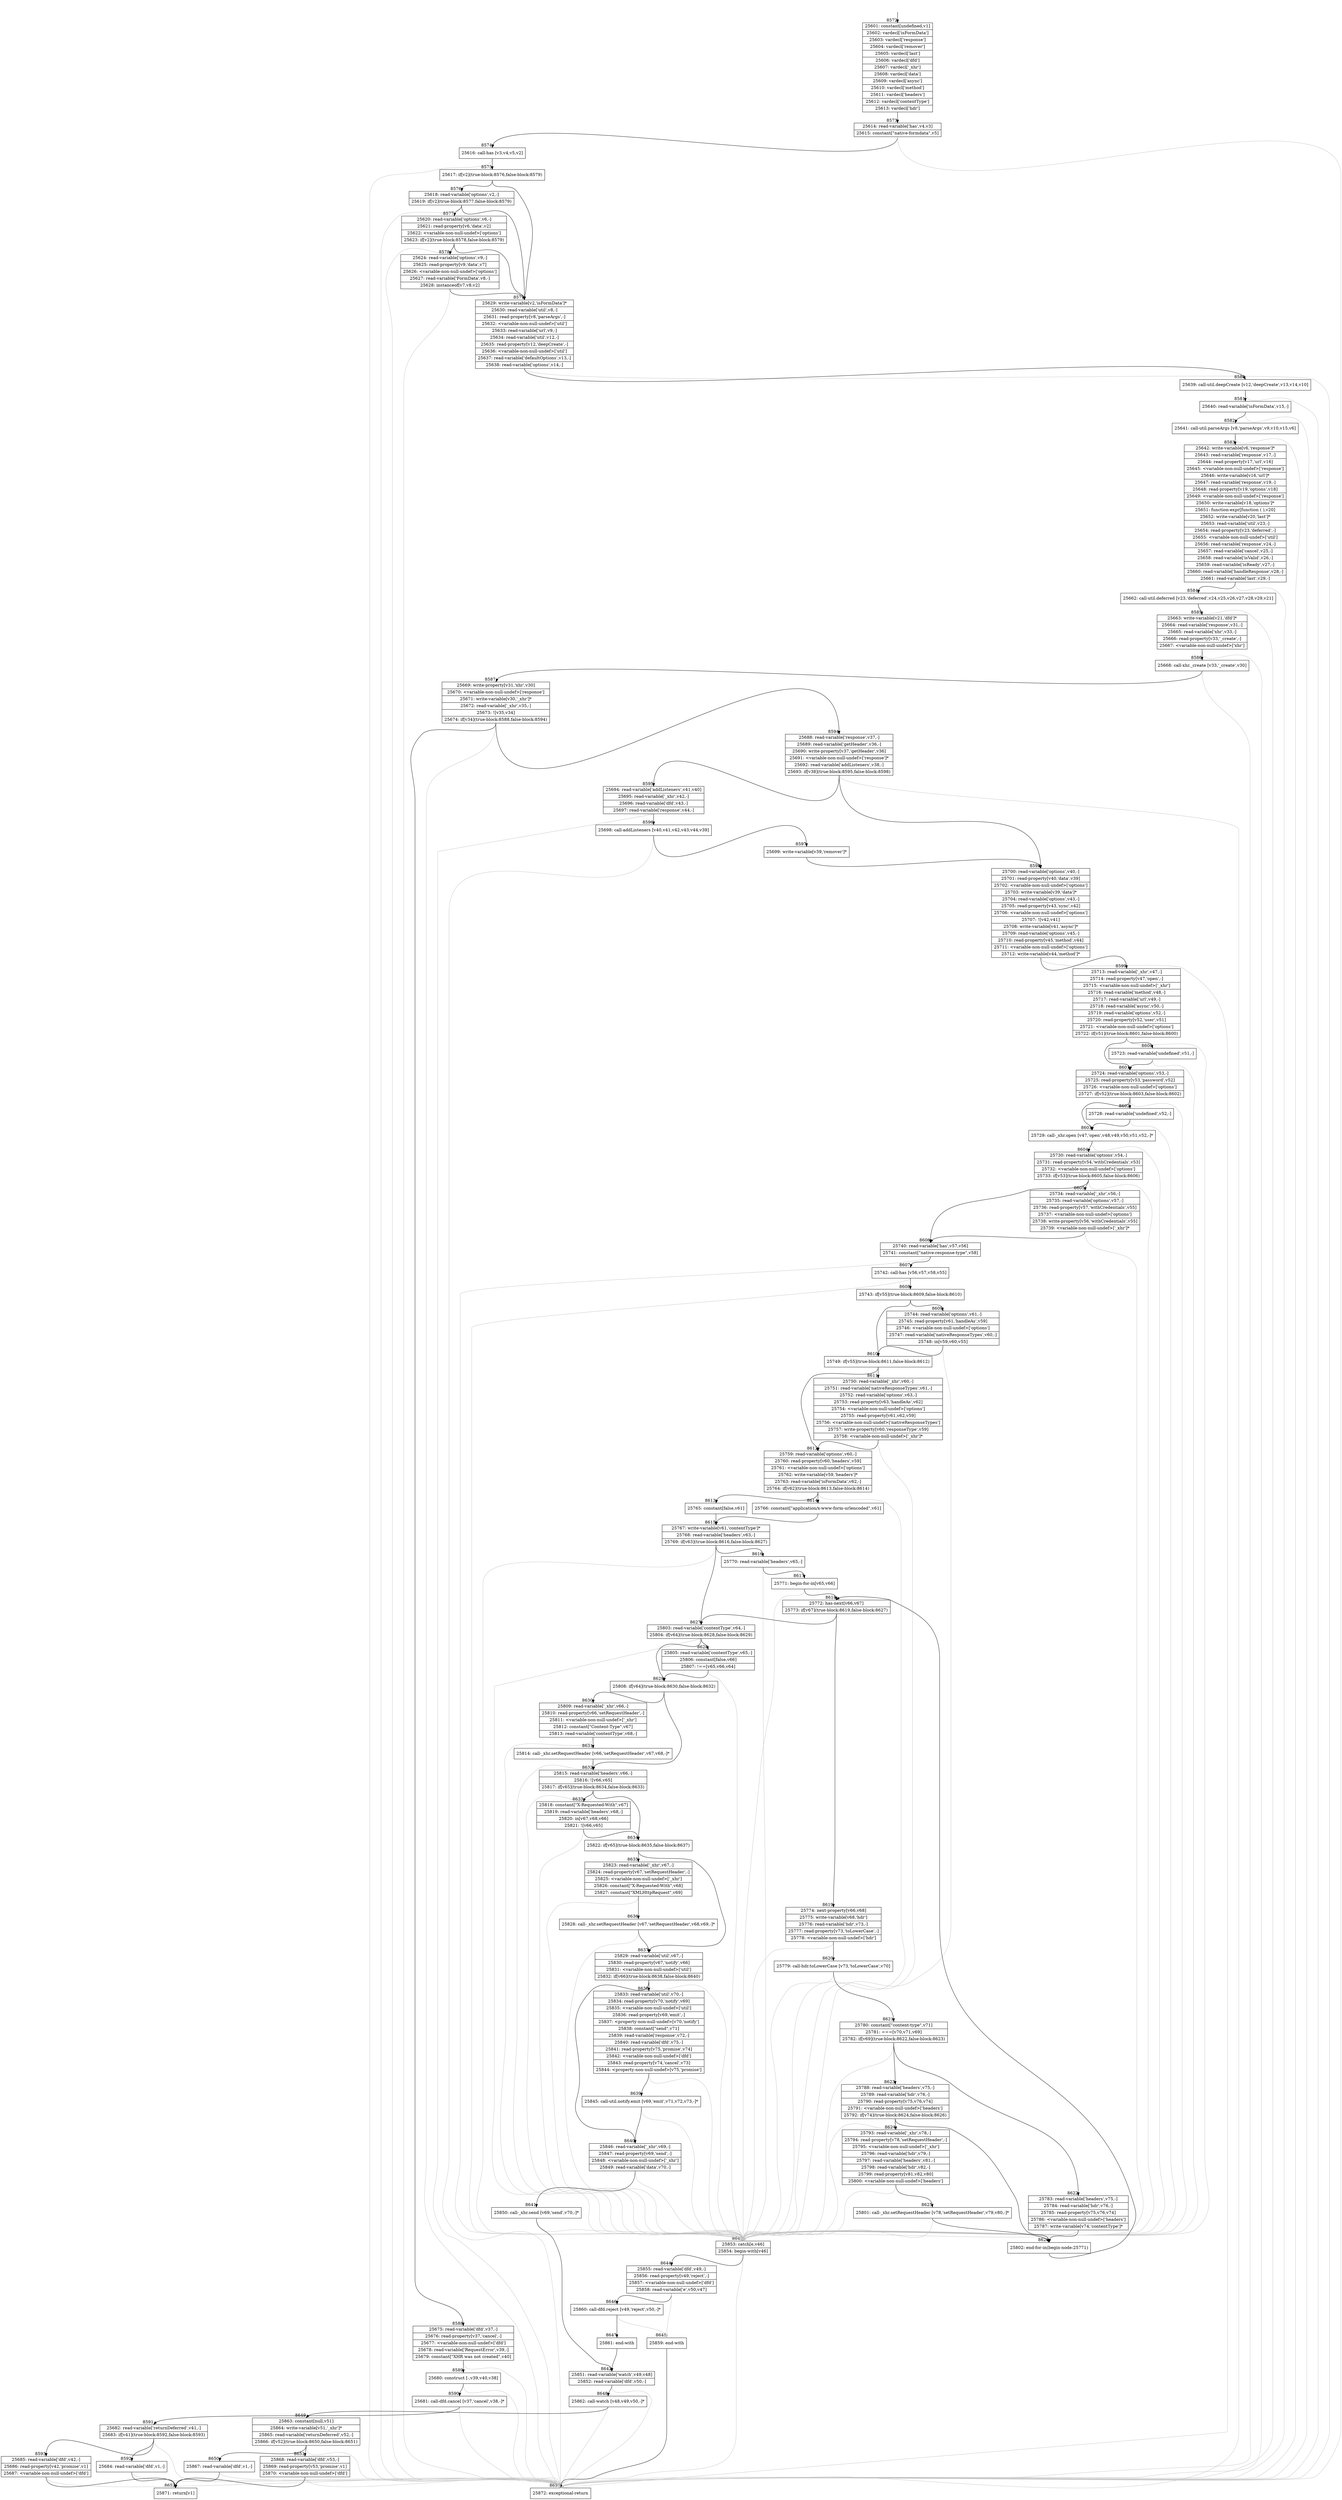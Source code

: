 digraph {
rankdir="TD"
BB_entry582[shape=none,label=""];
BB_entry582 -> BB8572 [tailport=s, headport=n, headlabel="    8572"]
BB8572 [shape=record label="{25601: constant[undefined,v1]|25602: vardecl['isFormData']|25603: vardecl['response']|25604: vardecl['remover']|25605: vardecl['last']|25606: vardecl['dfd']|25607: vardecl['_xhr']|25608: vardecl['data']|25609: vardecl['async']|25610: vardecl['method']|25611: vardecl['headers']|25612: vardecl['contentType']|25613: vardecl['hdr']}" ] 
BB8572 -> BB8573 [tailport=s, headport=n, headlabel="      8573"]
BB8573 [shape=record label="{25614: read-variable['has',v4,v3]|25615: constant[\"native-formdata\",v5]}" ] 
BB8573 -> BB8574 [tailport=s, headport=n, headlabel="      8574"]
BB8573 -> BB8653 [tailport=s, headport=n, color=gray, headlabel="      8653"]
BB8574 [shape=record label="{25616: call-has [v3,v4,v5,v2]}" ] 
BB8574 -> BB8575 [tailport=s, headport=n, headlabel="      8575"]
BB8574 -> BB8653 [tailport=s, headport=n, color=gray]
BB8575 [shape=record label="{25617: if[v2](true-block:8576,false-block:8579)}" ] 
BB8575 -> BB8579 [tailport=s, headport=n, headlabel="      8579"]
BB8575 -> BB8576 [tailport=s, headport=n, headlabel="      8576"]
BB8576 [shape=record label="{25618: read-variable['options',v2,-]|25619: if[v2](true-block:8577,false-block:8579)}" ] 
BB8576 -> BB8579 [tailport=s, headport=n]
BB8576 -> BB8577 [tailport=s, headport=n, headlabel="      8577"]
BB8576 -> BB8653 [tailport=s, headport=n, color=gray]
BB8577 [shape=record label="{25620: read-variable['options',v6,-]|25621: read-property[v6,'data',v2]|25622: \<variable-non-null-undef\>['options']|25623: if[v2](true-block:8578,false-block:8579)}" ] 
BB8577 -> BB8579 [tailport=s, headport=n]
BB8577 -> BB8578 [tailport=s, headport=n, headlabel="      8578"]
BB8577 -> BB8653 [tailport=s, headport=n, color=gray]
BB8578 [shape=record label="{25624: read-variable['options',v9,-]|25625: read-property[v9,'data',v7]|25626: \<variable-non-null-undef\>['options']|25627: read-variable['FormData',v8,-]|25628: instanceof[v7,v8,v2]}" ] 
BB8578 -> BB8579 [tailport=s, headport=n]
BB8578 -> BB8653 [tailport=s, headport=n, color=gray]
BB8579 [shape=record label="{25629: write-variable[v2,'isFormData']*|25630: read-variable['util',v8,-]|25631: read-property[v8,'parseArgs',-]|25632: \<variable-non-null-undef\>['util']|25633: read-variable['url',v9,-]|25634: read-variable['util',v12,-]|25635: read-property[v12,'deepCreate',-]|25636: \<variable-non-null-undef\>['util']|25637: read-variable['defaultOptions',v13,-]|25638: read-variable['options',v14,-]}" ] 
BB8579 -> BB8580 [tailport=s, headport=n, headlabel="      8580"]
BB8579 -> BB8653 [tailport=s, headport=n, color=gray]
BB8580 [shape=record label="{25639: call-util.deepCreate [v12,'deepCreate',v13,v14,v10]}" ] 
BB8580 -> BB8581 [tailport=s, headport=n, headlabel="      8581"]
BB8580 -> BB8653 [tailport=s, headport=n, color=gray]
BB8581 [shape=record label="{25640: read-variable['isFormData',v15,-]}" ] 
BB8581 -> BB8582 [tailport=s, headport=n, headlabel="      8582"]
BB8581 -> BB8653 [tailport=s, headport=n, color=gray]
BB8582 [shape=record label="{25641: call-util.parseArgs [v8,'parseArgs',v9,v10,v15,v6]}" ] 
BB8582 -> BB8583 [tailport=s, headport=n, headlabel="      8583"]
BB8582 -> BB8653 [tailport=s, headport=n, color=gray]
BB8583 [shape=record label="{25642: write-variable[v6,'response']*|25643: read-variable['response',v17,-]|25644: read-property[v17,'url',v16]|25645: \<variable-non-null-undef\>['response']|25646: write-variable[v16,'url']*|25647: read-variable['response',v19,-]|25648: read-property[v19,'options',v18]|25649: \<variable-non-null-undef\>['response']|25650: write-variable[v18,'options']*|25651: function-expr[function ( ),v20]|25652: write-variable[v20,'last']*|25653: read-variable['util',v23,-]|25654: read-property[v23,'deferred',-]|25655: \<variable-non-null-undef\>['util']|25656: read-variable['response',v24,-]|25657: read-variable['cancel',v25,-]|25658: read-variable['isValid',v26,-]|25659: read-variable['isReady',v27,-]|25660: read-variable['handleResponse',v28,-]|25661: read-variable['last',v29,-]}" ] 
BB8583 -> BB8584 [tailport=s, headport=n, headlabel="      8584"]
BB8583 -> BB8653 [tailport=s, headport=n, color=gray]
BB8584 [shape=record label="{25662: call-util.deferred [v23,'deferred',v24,v25,v26,v27,v28,v29,v21]}" ] 
BB8584 -> BB8585 [tailport=s, headport=n, headlabel="      8585"]
BB8584 -> BB8653 [tailport=s, headport=n, color=gray]
BB8585 [shape=record label="{25663: write-variable[v21,'dfd']*|25664: read-variable['response',v31,-]|25665: read-variable['xhr',v33,-]|25666: read-property[v33,'_create',-]|25667: \<variable-non-null-undef\>['xhr']}" ] 
BB8585 -> BB8586 [tailport=s, headport=n, headlabel="      8586"]
BB8585 -> BB8653 [tailport=s, headport=n, color=gray]
BB8586 [shape=record label="{25668: call-xhr._create [v33,'_create',v30]}" ] 
BB8586 -> BB8587 [tailport=s, headport=n, headlabel="      8587"]
BB8586 -> BB8653 [tailport=s, headport=n, color=gray]
BB8587 [shape=record label="{25669: write-property[v31,'xhr',v30]|25670: \<variable-non-null-undef\>['response']|25671: write-variable[v30,'_xhr']*|25672: read-variable['_xhr',v35,-]|25673: ![v35,v34]|25674: if[v34](true-block:8588,false-block:8594)}" ] 
BB8587 -> BB8588 [tailport=s, headport=n, headlabel="      8588"]
BB8587 -> BB8594 [tailport=s, headport=n, headlabel="      8594"]
BB8587 -> BB8653 [tailport=s, headport=n, color=gray]
BB8588 [shape=record label="{25675: read-variable['dfd',v37,-]|25676: read-property[v37,'cancel',-]|25677: \<variable-non-null-undef\>['dfd']|25678: read-variable['RequestError',v39,-]|25679: constant[\"XHR was not created\",v40]}" ] 
BB8588 -> BB8589 [tailport=s, headport=n, headlabel="      8589"]
BB8588 -> BB8653 [tailport=s, headport=n, color=gray]
BB8589 [shape=record label="{25680: construct [-,v39,v40,v38]}" ] 
BB8589 -> BB8590 [tailport=s, headport=n, headlabel="      8590"]
BB8589 -> BB8653 [tailport=s, headport=n, color=gray]
BB8590 [shape=record label="{25681: call-dfd.cancel [v37,'cancel',v38,-]*}" ] 
BB8590 -> BB8591 [tailport=s, headport=n, headlabel="      8591"]
BB8590 -> BB8653 [tailport=s, headport=n, color=gray]
BB8591 [shape=record label="{25682: read-variable['returnDeferred',v41,-]|25683: if[v41](true-block:8592,false-block:8593)}" ] 
BB8591 -> BB8592 [tailport=s, headport=n, headlabel="      8592"]
BB8591 -> BB8593 [tailport=s, headport=n, headlabel="      8593"]
BB8591 -> BB8653 [tailport=s, headport=n, color=gray]
BB8592 [shape=record label="{25684: read-variable['dfd',v1,-]}" ] 
BB8592 -> BB8652 [tailport=s, headport=n, headlabel="      8652"]
BB8592 -> BB8653 [tailport=s, headport=n, color=gray]
BB8593 [shape=record label="{25685: read-variable['dfd',v42,-]|25686: read-property[v42,'promise',v1]|25687: \<variable-non-null-undef\>['dfd']}" ] 
BB8593 -> BB8652 [tailport=s, headport=n]
BB8593 -> BB8653 [tailport=s, headport=n, color=gray]
BB8594 [shape=record label="{25688: read-variable['response',v37,-]|25689: read-variable['getHeader',v36,-]|25690: write-property[v37,'getHeader',v36]|25691: \<variable-non-null-undef\>['response']*|25692: read-variable['addListeners',v38,-]|25693: if[v38](true-block:8595,false-block:8598)}" ] 
BB8594 -> BB8595 [tailport=s, headport=n, headlabel="      8595"]
BB8594 -> BB8598 [tailport=s, headport=n, headlabel="      8598"]
BB8594 -> BB8653 [tailport=s, headport=n, color=gray]
BB8595 [shape=record label="{25694: read-variable['addListeners',v41,v40]|25695: read-variable['_xhr',v42,-]|25696: read-variable['dfd',v43,-]|25697: read-variable['response',v44,-]}" ] 
BB8595 -> BB8596 [tailport=s, headport=n, headlabel="      8596"]
BB8595 -> BB8653 [tailport=s, headport=n, color=gray]
BB8596 [shape=record label="{25698: call-addListeners [v40,v41,v42,v43,v44,v39]}" ] 
BB8596 -> BB8597 [tailport=s, headport=n, headlabel="      8597"]
BB8596 -> BB8653 [tailport=s, headport=n, color=gray]
BB8597 [shape=record label="{25699: write-variable[v39,'remover']*}" ] 
BB8597 -> BB8598 [tailport=s, headport=n]
BB8598 [shape=record label="{25700: read-variable['options',v40,-]|25701: read-property[v40,'data',v39]|25702: \<variable-non-null-undef\>['options']|25703: write-variable[v39,'data']*|25704: read-variable['options',v43,-]|25705: read-property[v43,'sync',v42]|25706: \<variable-non-null-undef\>['options']|25707: ![v42,v41]|25708: write-variable[v41,'async']*|25709: read-variable['options',v45,-]|25710: read-property[v45,'method',v44]|25711: \<variable-non-null-undef\>['options']|25712: write-variable[v44,'method']*}" ] 
BB8598 -> BB8599 [tailport=s, headport=n, headlabel="      8599"]
BB8598 -> BB8653 [tailport=s, headport=n, color=gray]
BB8599 [shape=record label="{25713: read-variable['_xhr',v47,-]|25714: read-property[v47,'open',-]|25715: \<variable-non-null-undef\>['_xhr']|25716: read-variable['method',v48,-]|25717: read-variable['url',v49,-]|25718: read-variable['async',v50,-]|25719: read-variable['options',v52,-]|25720: read-property[v52,'user',v51]|25721: \<variable-non-null-undef\>['options']|25722: if[v51](true-block:8601,false-block:8600)}" ] 
BB8599 -> BB8601 [tailport=s, headport=n, headlabel="      8601"]
BB8599 -> BB8600 [tailport=s, headport=n, headlabel="      8600"]
BB8599 -> BB8643 [tailport=s, headport=n, color=gray, headlabel="      8643"]
BB8600 [shape=record label="{25723: read-variable['undefined',v51,-]}" ] 
BB8600 -> BB8601 [tailport=s, headport=n]
BB8600 -> BB8643 [tailport=s, headport=n, color=gray]
BB8601 [shape=record label="{25724: read-variable['options',v53,-]|25725: read-property[v53,'password',v52]|25726: \<variable-non-null-undef\>['options']|25727: if[v52](true-block:8603,false-block:8602)}" ] 
BB8601 -> BB8603 [tailport=s, headport=n, headlabel="      8603"]
BB8601 -> BB8602 [tailport=s, headport=n, headlabel="      8602"]
BB8601 -> BB8643 [tailport=s, headport=n, color=gray]
BB8602 [shape=record label="{25728: read-variable['undefined',v52,-]}" ] 
BB8602 -> BB8603 [tailport=s, headport=n]
BB8602 -> BB8643 [tailport=s, headport=n, color=gray]
BB8603 [shape=record label="{25729: call-_xhr.open [v47,'open',v48,v49,v50,v51,v52,-]*}" ] 
BB8603 -> BB8604 [tailport=s, headport=n, headlabel="      8604"]
BB8603 -> BB8643 [tailport=s, headport=n, color=gray]
BB8604 [shape=record label="{25730: read-variable['options',v54,-]|25731: read-property[v54,'withCredentials',v53]|25732: \<variable-non-null-undef\>['options']|25733: if[v53](true-block:8605,false-block:8606)}" ] 
BB8604 -> BB8605 [tailport=s, headport=n, headlabel="      8605"]
BB8604 -> BB8606 [tailport=s, headport=n, headlabel="      8606"]
BB8604 -> BB8643 [tailport=s, headport=n, color=gray]
BB8605 [shape=record label="{25734: read-variable['_xhr',v56,-]|25735: read-variable['options',v57,-]|25736: read-property[v57,'withCredentials',v55]|25737: \<variable-non-null-undef\>['options']|25738: write-property[v56,'withCredentials',v55]|25739: \<variable-non-null-undef\>['_xhr']*}" ] 
BB8605 -> BB8606 [tailport=s, headport=n]
BB8605 -> BB8643 [tailport=s, headport=n, color=gray]
BB8606 [shape=record label="{25740: read-variable['has',v57,v56]|25741: constant[\"native-response-type\",v58]}" ] 
BB8606 -> BB8607 [tailport=s, headport=n, headlabel="      8607"]
BB8606 -> BB8643 [tailport=s, headport=n, color=gray]
BB8607 [shape=record label="{25742: call-has [v56,v57,v58,v55]}" ] 
BB8607 -> BB8608 [tailport=s, headport=n, headlabel="      8608"]
BB8607 -> BB8643 [tailport=s, headport=n, color=gray]
BB8608 [shape=record label="{25743: if[v55](true-block:8609,false-block:8610)}" ] 
BB8608 -> BB8610 [tailport=s, headport=n, headlabel="      8610"]
BB8608 -> BB8609 [tailport=s, headport=n, headlabel="      8609"]
BB8609 [shape=record label="{25744: read-variable['options',v61,-]|25745: read-property[v61,'handleAs',v59]|25746: \<variable-non-null-undef\>['options']|25747: read-variable['nativeResponseTypes',v60,-]|25748: in[v59,v60,v55]}" ] 
BB8609 -> BB8610 [tailport=s, headport=n]
BB8609 -> BB8643 [tailport=s, headport=n, color=gray]
BB8610 [shape=record label="{25749: if[v55](true-block:8611,false-block:8612)}" ] 
BB8610 -> BB8611 [tailport=s, headport=n, headlabel="      8611"]
BB8610 -> BB8612 [tailport=s, headport=n, headlabel="      8612"]
BB8611 [shape=record label="{25750: read-variable['_xhr',v60,-]|25751: read-variable['nativeResponseTypes',v61,-]|25752: read-variable['options',v63,-]|25753: read-property[v63,'handleAs',v62]|25754: \<variable-non-null-undef\>['options']|25755: read-property[v61,v62,v59]|25756: \<variable-non-null-undef\>['nativeResponseTypes']|25757: write-property[v60,'responseType',v59]|25758: \<variable-non-null-undef\>['_xhr']*}" ] 
BB8611 -> BB8612 [tailport=s, headport=n]
BB8611 -> BB8643 [tailport=s, headport=n, color=gray]
BB8612 [shape=record label="{25759: read-variable['options',v60,-]|25760: read-property[v60,'headers',v59]|25761: \<variable-non-null-undef\>['options']|25762: write-variable[v59,'headers']*|25763: read-variable['isFormData',v62,-]|25764: if[v62](true-block:8613,false-block:8614)}" ] 
BB8612 -> BB8613 [tailport=s, headport=n, headlabel="      8613"]
BB8612 -> BB8614 [tailport=s, headport=n, headlabel="      8614"]
BB8612 -> BB8643 [tailport=s, headport=n, color=gray]
BB8613 [shape=record label="{25765: constant[false,v61]}" ] 
BB8613 -> BB8615 [tailport=s, headport=n, headlabel="      8615"]
BB8614 [shape=record label="{25766: constant[\"application/x-www-form-urlencoded\",v61]}" ] 
BB8614 -> BB8615 [tailport=s, headport=n]
BB8615 [shape=record label="{25767: write-variable[v61,'contentType']*|25768: read-variable['headers',v63,-]|25769: if[v63](true-block:8616,false-block:8627)}" ] 
BB8615 -> BB8616 [tailport=s, headport=n, headlabel="      8616"]
BB8615 -> BB8627 [tailport=s, headport=n, headlabel="      8627"]
BB8615 -> BB8643 [tailport=s, headport=n, color=gray]
BB8616 [shape=record label="{25770: read-variable['headers',v65,-]}" ] 
BB8616 -> BB8617 [tailport=s, headport=n, headlabel="      8617"]
BB8616 -> BB8643 [tailport=s, headport=n, color=gray]
BB8617 [shape=record label="{25771: begin-for-in[v65,v66]}" ] 
BB8617 -> BB8618 [tailport=s, headport=n, headlabel="      8618"]
BB8617 -> BB8643 [tailport=s, headport=n, color=gray]
BB8618 [shape=record label="{25772: has-next[v66,v67]|25773: if[v67](true-block:8619,false-block:8627)}" ] 
BB8618 -> BB8619 [tailport=s, headport=n, headlabel="      8619"]
BB8618 -> BB8627 [tailport=s, headport=n]
BB8619 [shape=record label="{25774: next-property[v66,v68]|25775: write-variable[v68,'hdr']|25776: read-variable['hdr',v73,-]|25777: read-property[v73,'toLowerCase',-]|25778: \<variable-non-null-undef\>['hdr']}" ] 
BB8619 -> BB8620 [tailport=s, headport=n, headlabel="      8620"]
BB8619 -> BB8643 [tailport=s, headport=n, color=gray]
BB8620 [shape=record label="{25779: call-hdr.toLowerCase [v73,'toLowerCase',v70]}" ] 
BB8620 -> BB8621 [tailport=s, headport=n, headlabel="      8621"]
BB8620 -> BB8643 [tailport=s, headport=n, color=gray]
BB8621 [shape=record label="{25780: constant[\"content-type\",v71]|25781: ===[v70,v71,v69]|25782: if[v69](true-block:8622,false-block:8623)}" ] 
BB8621 -> BB8622 [tailport=s, headport=n, headlabel="      8622"]
BB8621 -> BB8623 [tailport=s, headport=n, headlabel="      8623"]
BB8621 -> BB8643 [tailport=s, headport=n, color=gray]
BB8622 [shape=record label="{25783: read-variable['headers',v75,-]|25784: read-variable['hdr',v76,-]|25785: read-property[v75,v76,v74]|25786: \<variable-non-null-undef\>['headers']|25787: write-variable[v74,'contentType']*}" ] 
BB8622 -> BB8626 [tailport=s, headport=n, headlabel="      8626"]
BB8622 -> BB8643 [tailport=s, headport=n, color=gray]
BB8623 [shape=record label="{25788: read-variable['headers',v75,-]|25789: read-variable['hdr',v76,-]|25790: read-property[v75,v76,v74]|25791: \<variable-non-null-undef\>['headers']|25792: if[v74](true-block:8624,false-block:8626)}" ] 
BB8623 -> BB8624 [tailport=s, headport=n, headlabel="      8624"]
BB8623 -> BB8626 [tailport=s, headport=n]
BB8623 -> BB8643 [tailport=s, headport=n, color=gray]
BB8624 [shape=record label="{25793: read-variable['_xhr',v78,-]|25794: read-property[v78,'setRequestHeader',-]|25795: \<variable-non-null-undef\>['_xhr']|25796: read-variable['hdr',v79,-]|25797: read-variable['headers',v81,-]|25798: read-variable['hdr',v82,-]|25799: read-property[v81,v82,v80]|25800: \<variable-non-null-undef\>['headers']}" ] 
BB8624 -> BB8625 [tailport=s, headport=n, headlabel="      8625"]
BB8624 -> BB8643 [tailport=s, headport=n, color=gray]
BB8625 [shape=record label="{25801: call-_xhr.setRequestHeader [v78,'setRequestHeader',v79,v80,-]*}" ] 
BB8625 -> BB8626 [tailport=s, headport=n]
BB8625 -> BB8643 [tailport=s, headport=n, color=gray]
BB8626 [shape=record label="{25802: end-for-in(begin-node:25771)}" ] 
BB8626 -> BB8618 [tailport=s, headport=n]
BB8627 [shape=record label="{25803: read-variable['contentType',v64,-]|25804: if[v64](true-block:8628,false-block:8629)}" ] 
BB8627 -> BB8629 [tailport=s, headport=n, headlabel="      8629"]
BB8627 -> BB8628 [tailport=s, headport=n, headlabel="      8628"]
BB8627 -> BB8643 [tailport=s, headport=n, color=gray]
BB8628 [shape=record label="{25805: read-variable['contentType',v65,-]|25806: constant[false,v66]|25807: !==[v65,v66,v64]}" ] 
BB8628 -> BB8629 [tailport=s, headport=n]
BB8628 -> BB8643 [tailport=s, headport=n, color=gray]
BB8629 [shape=record label="{25808: if[v64](true-block:8630,false-block:8632)}" ] 
BB8629 -> BB8630 [tailport=s, headport=n, headlabel="      8630"]
BB8629 -> BB8632 [tailport=s, headport=n, headlabel="      8632"]
BB8630 [shape=record label="{25809: read-variable['_xhr',v66,-]|25810: read-property[v66,'setRequestHeader',-]|25811: \<variable-non-null-undef\>['_xhr']|25812: constant[\"Content-Type\",v67]|25813: read-variable['contentType',v68,-]}" ] 
BB8630 -> BB8631 [tailport=s, headport=n, headlabel="      8631"]
BB8630 -> BB8643 [tailport=s, headport=n, color=gray]
BB8631 [shape=record label="{25814: call-_xhr.setRequestHeader [v66,'setRequestHeader',v67,v68,-]*}" ] 
BB8631 -> BB8632 [tailport=s, headport=n]
BB8631 -> BB8643 [tailport=s, headport=n, color=gray]
BB8632 [shape=record label="{25815: read-variable['headers',v66,-]|25816: ![v66,v65]|25817: if[v65](true-block:8634,false-block:8633)}" ] 
BB8632 -> BB8634 [tailport=s, headport=n, headlabel="      8634"]
BB8632 -> BB8633 [tailport=s, headport=n, headlabel="      8633"]
BB8632 -> BB8643 [tailport=s, headport=n, color=gray]
BB8633 [shape=record label="{25818: constant[\"X-Requested-With\",v67]|25819: read-variable['headers',v68,-]|25820: in[v67,v68,v66]|25821: ![v66,v65]}" ] 
BB8633 -> BB8634 [tailport=s, headport=n]
BB8633 -> BB8643 [tailport=s, headport=n, color=gray]
BB8634 [shape=record label="{25822: if[v65](true-block:8635,false-block:8637)}" ] 
BB8634 -> BB8635 [tailport=s, headport=n, headlabel="      8635"]
BB8634 -> BB8637 [tailport=s, headport=n, headlabel="      8637"]
BB8635 [shape=record label="{25823: read-variable['_xhr',v67,-]|25824: read-property[v67,'setRequestHeader',-]|25825: \<variable-non-null-undef\>['_xhr']|25826: constant[\"X-Requested-With\",v68]|25827: constant[\"XMLHttpRequest\",v69]}" ] 
BB8635 -> BB8636 [tailport=s, headport=n, headlabel="      8636"]
BB8635 -> BB8643 [tailport=s, headport=n, color=gray]
BB8636 [shape=record label="{25828: call-_xhr.setRequestHeader [v67,'setRequestHeader',v68,v69,-]*}" ] 
BB8636 -> BB8637 [tailport=s, headport=n]
BB8636 -> BB8643 [tailport=s, headport=n, color=gray]
BB8637 [shape=record label="{25829: read-variable['util',v67,-]|25830: read-property[v67,'notify',v66]|25831: \<variable-non-null-undef\>['util']|25832: if[v66](true-block:8638,false-block:8640)}" ] 
BB8637 -> BB8638 [tailport=s, headport=n, headlabel="      8638"]
BB8637 -> BB8640 [tailport=s, headport=n, headlabel="      8640"]
BB8637 -> BB8643 [tailport=s, headport=n, color=gray]
BB8638 [shape=record label="{25833: read-variable['util',v70,-]|25834: read-property[v70,'notify',v69]|25835: \<variable-non-null-undef\>['util']|25836: read-property[v69,'emit',-]|25837: \<property-non-null-undef\>[v70,'notify']|25838: constant[\"send\",v71]|25839: read-variable['response',v72,-]|25840: read-variable['dfd',v75,-]|25841: read-property[v75,'promise',v74]|25842: \<variable-non-null-undef\>['dfd']|25843: read-property[v74,'cancel',v73]|25844: \<property-non-null-undef\>[v75,'promise']}" ] 
BB8638 -> BB8639 [tailport=s, headport=n, headlabel="      8639"]
BB8638 -> BB8643 [tailport=s, headport=n, color=gray]
BB8639 [shape=record label="{25845: call-util.notify.emit [v69,'emit',v71,v72,v73,-]*}" ] 
BB8639 -> BB8640 [tailport=s, headport=n]
BB8639 -> BB8643 [tailport=s, headport=n, color=gray]
BB8640 [shape=record label="{25846: read-variable['_xhr',v69,-]|25847: read-property[v69,'send',-]|25848: \<variable-non-null-undef\>['_xhr']|25849: read-variable['data',v70,-]}" ] 
BB8640 -> BB8641 [tailport=s, headport=n, headlabel="      8641"]
BB8640 -> BB8643 [tailport=s, headport=n, color=gray]
BB8641 [shape=record label="{25850: call-_xhr.send [v69,'send',v70,-]*}" ] 
BB8641 -> BB8642 [tailport=s, headport=n, headlabel="      8642"]
BB8641 -> BB8643 [tailport=s, headport=n, color=gray]
BB8642 [shape=record label="{25851: read-variable['watch',v49,v48]|25852: read-variable['dfd',v50,-]}" ] 
BB8642 -> BB8648 [tailport=s, headport=n, headlabel="      8648"]
BB8642 -> BB8653 [tailport=s, headport=n, color=gray]
BB8643 [shape=record label="{25853: catch[e,v46]|25854: begin-with[v46]}" ] 
BB8643 -> BB8644 [tailport=s, headport=n, headlabel="      8644"]
BB8643 -> BB8653 [tailport=s, headport=n, color=gray]
BB8644 [shape=record label="{25855: read-variable['dfd',v49,-]|25856: read-property[v49,'reject',-]|25857: \<variable-non-null-undef\>['dfd']|25858: read-variable['e',v50,v47]}" ] 
BB8644 -> BB8646 [tailport=s, headport=n, headlabel="      8646"]
BB8644 -> BB8645 [tailport=s, headport=n, color=gray, headlabel="      8645"]
BB8645 [shape=record label="{25859: end-with}" ] 
BB8645 -> BB8653 [tailport=s, headport=n]
BB8646 [shape=record label="{25860: call-dfd.reject [v49,'reject',v50,-]*}" ] 
BB8646 -> BB8647 [tailport=s, headport=n, headlabel="      8647"]
BB8646 -> BB8645 [tailport=s, headport=n, color=gray]
BB8647 [shape=record label="{25861: end-with}" ] 
BB8647 -> BB8642 [tailport=s, headport=n]
BB8648 [shape=record label="{25862: call-watch [v48,v49,v50,-]*}" ] 
BB8648 -> BB8649 [tailport=s, headport=n, headlabel="      8649"]
BB8648 -> BB8653 [tailport=s, headport=n, color=gray]
BB8649 [shape=record label="{25863: constant[null,v51]|25864: write-variable[v51,'_xhr']*|25865: read-variable['returnDeferred',v52,-]|25866: if[v52](true-block:8650,false-block:8651)}" ] 
BB8649 -> BB8650 [tailport=s, headport=n, headlabel="      8650"]
BB8649 -> BB8651 [tailport=s, headport=n, headlabel="      8651"]
BB8649 -> BB8653 [tailport=s, headport=n, color=gray]
BB8650 [shape=record label="{25867: read-variable['dfd',v1,-]}" ] 
BB8650 -> BB8652 [tailport=s, headport=n]
BB8650 -> BB8653 [tailport=s, headport=n, color=gray]
BB8651 [shape=record label="{25868: read-variable['dfd',v53,-]|25869: read-property[v53,'promise',v1]|25870: \<variable-non-null-undef\>['dfd']}" ] 
BB8651 -> BB8652 [tailport=s, headport=n]
BB8651 -> BB8653 [tailport=s, headport=n, color=gray]
BB8652 [shape=record label="{25871: return[v1]}" ] 
BB8653 [shape=record label="{25872: exceptional-return}" ] 
//#$~ 12067
}
